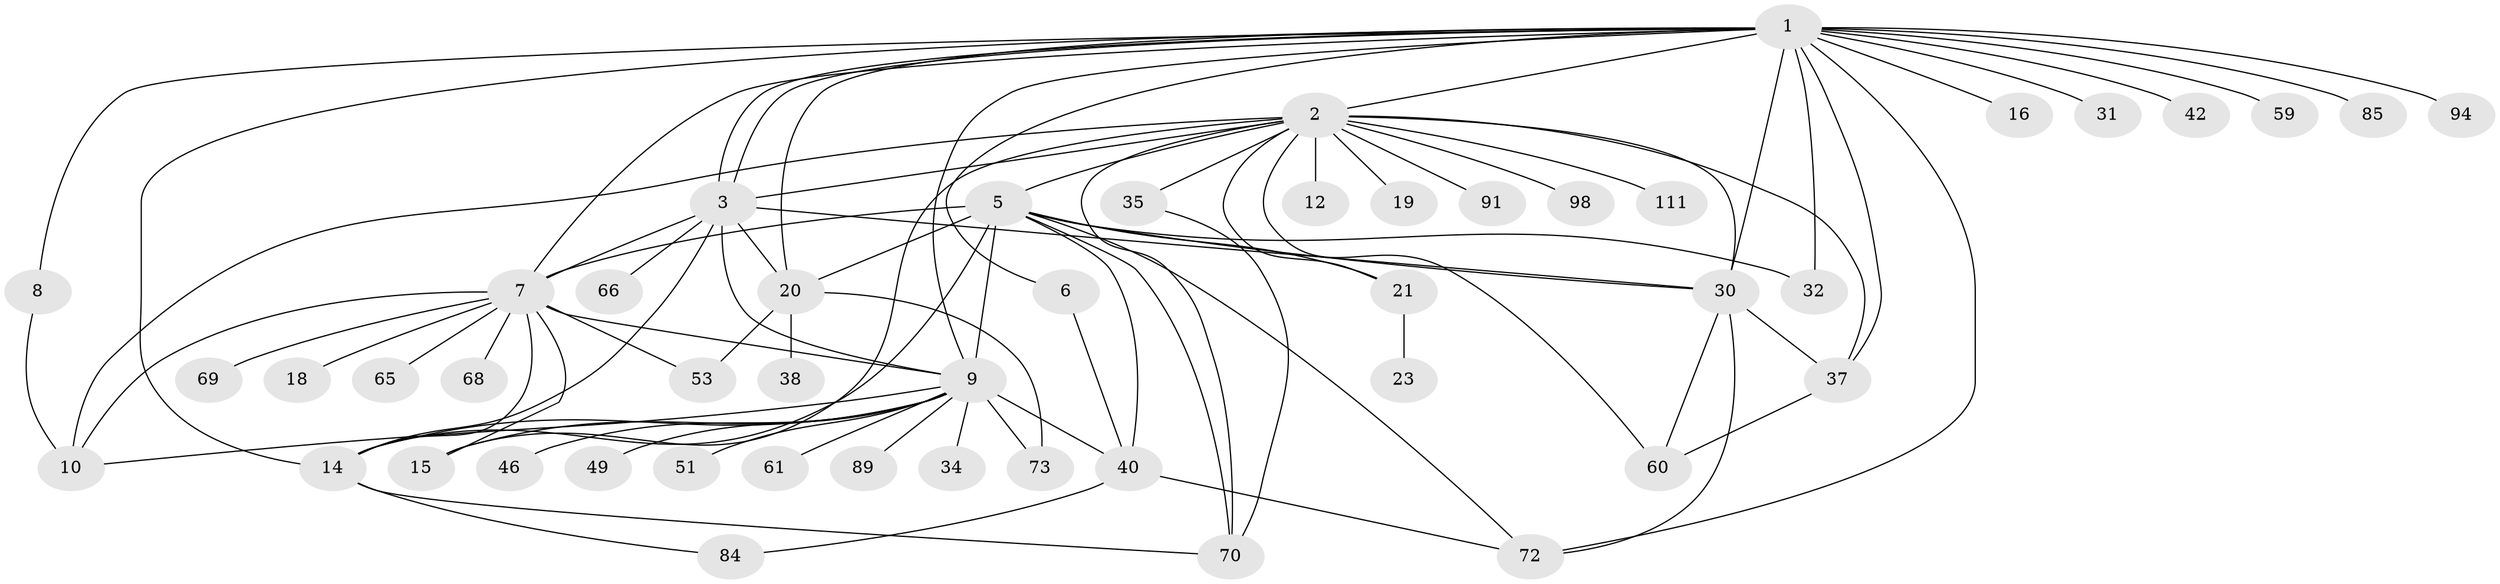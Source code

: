 // original degree distribution, {22: 0.00819672131147541, 17: 0.01639344262295082, 11: 0.01639344262295082, 2: 0.1885245901639344, 4: 0.10655737704918032, 10: 0.00819672131147541, 6: 0.03278688524590164, 1: 0.4672131147540984, 3: 0.10655737704918032, 5: 0.040983606557377046, 7: 0.00819672131147541}
// Generated by graph-tools (version 1.1) at 2025/18/03/04/25 18:18:22]
// undirected, 48 vertices, 85 edges
graph export_dot {
graph [start="1"]
  node [color=gray90,style=filled];
  1;
  2;
  3 [super="+102+4"];
  5 [super="+11"];
  6;
  7 [super="+62+33+25"];
  8;
  9 [super="+83+29+86+113+88+90+99+67+54+13+43"];
  10 [super="+64+110"];
  12;
  14 [super="+48+39+17"];
  15 [super="+108"];
  16;
  18;
  19 [super="+82"];
  20 [super="+36"];
  21 [super="+63+45+27"];
  23;
  30 [super="+74+78+52"];
  31;
  32;
  34;
  35 [super="+41"];
  37 [super="+50"];
  38;
  40 [super="+101"];
  42;
  46 [super="+93"];
  49;
  51;
  53;
  59;
  60 [super="+107"];
  61;
  65;
  66;
  68 [super="+79"];
  69;
  70 [super="+109"];
  72;
  73;
  84 [super="+116+97"];
  85;
  89;
  91;
  94;
  98;
  111;
  1 -- 2;
  1 -- 3 [weight=2];
  1 -- 3;
  1 -- 6;
  1 -- 7;
  1 -- 8;
  1 -- 9;
  1 -- 16;
  1 -- 20;
  1 -- 30 [weight=2];
  1 -- 31;
  1 -- 32;
  1 -- 37;
  1 -- 42;
  1 -- 59;
  1 -- 72;
  1 -- 85;
  1 -- 94;
  1 -- 14;
  2 -- 3;
  2 -- 5;
  2 -- 10;
  2 -- 12;
  2 -- 15;
  2 -- 19;
  2 -- 21;
  2 -- 30 [weight=2];
  2 -- 35;
  2 -- 60;
  2 -- 70;
  2 -- 91;
  2 -- 98;
  2 -- 111;
  2 -- 37;
  3 -- 9;
  3 -- 20;
  3 -- 66;
  3 -- 30;
  3 -- 7;
  3 -- 14;
  5 -- 14;
  5 -- 32;
  5 -- 70;
  5 -- 7 [weight=3];
  5 -- 72;
  5 -- 9 [weight=2];
  5 -- 40;
  5 -- 20;
  5 -- 30;
  5 -- 21;
  6 -- 40;
  7 -- 15;
  7 -- 18;
  7 -- 53;
  7 -- 69;
  7 -- 10;
  7 -- 65;
  7 -- 68;
  7 -- 9 [weight=2];
  7 -- 14;
  8 -- 10;
  9 -- 46;
  9 -- 73;
  9 -- 89;
  9 -- 51;
  9 -- 61;
  9 -- 15;
  9 -- 10;
  9 -- 34;
  9 -- 40;
  9 -- 14;
  9 -- 49;
  14 -- 84;
  14 -- 70;
  20 -- 38;
  20 -- 73;
  20 -- 53;
  21 -- 23;
  30 -- 72;
  30 -- 60;
  30 -- 37;
  35 -- 70;
  37 -- 60;
  40 -- 72;
  40 -- 84;
}

